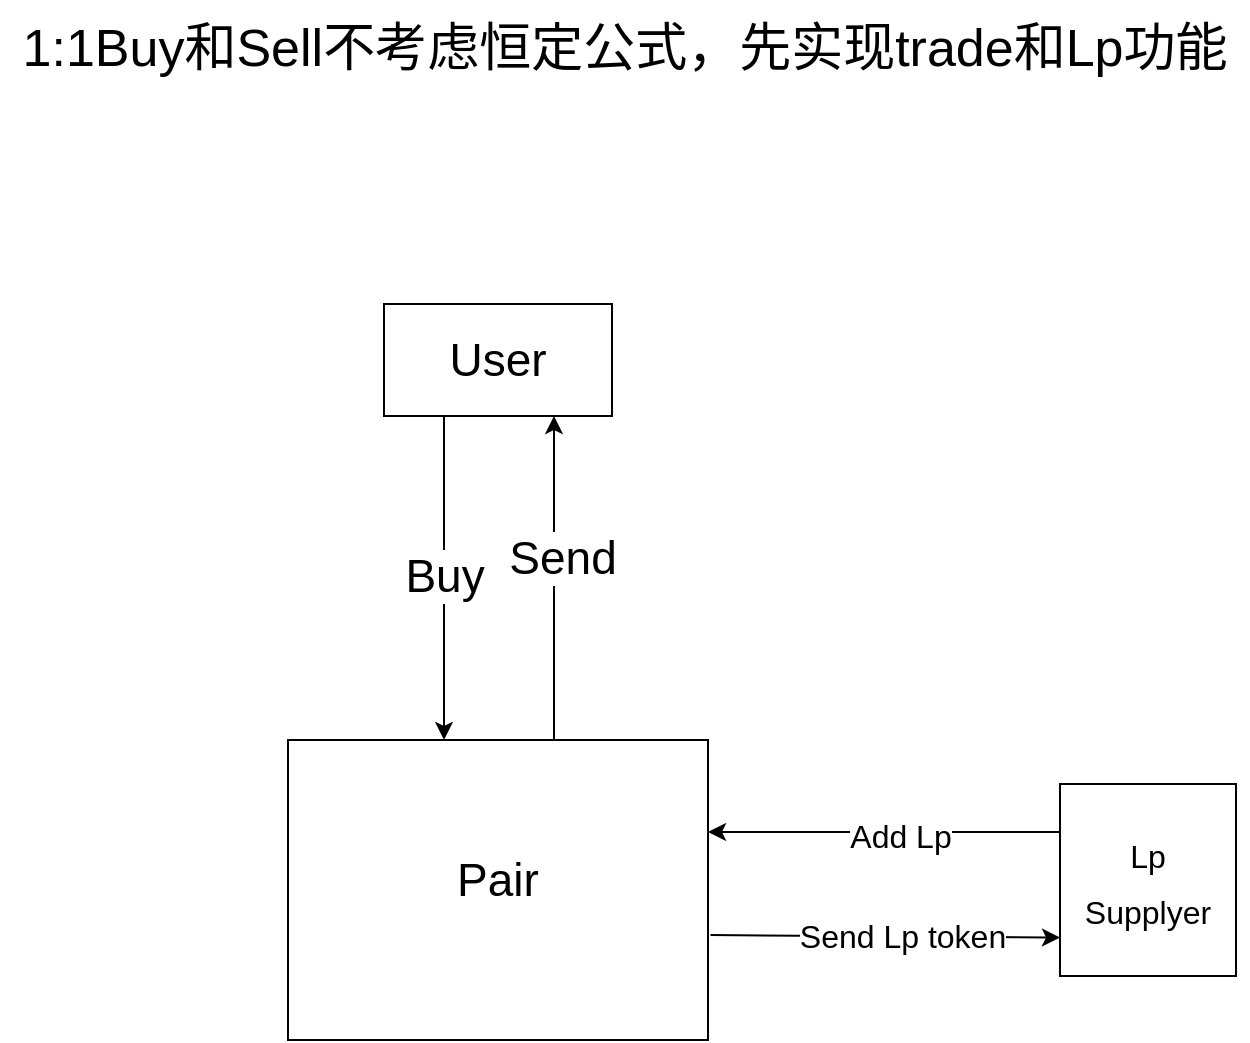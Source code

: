 <mxfile>
    <diagram id="bjyWaKEGDiXJ2DWr5zG6" name="Page-1">
        <mxGraphModel dx="493" dy="1396" grid="1" gridSize="8" guides="1" tooltips="1" connect="1" arrows="1" fold="1" page="1" pageScale="1" pageWidth="850" pageHeight="1100" math="0" shadow="0">
            <root>
                <mxCell id="0"/>
                <mxCell id="1" parent="0"/>
                <mxCell id="11" style="edgeStyle=none;html=1;fontSize=23;exitX=0.5;exitY=0;exitDx=0;exitDy=0;entryX=0.5;entryY=1;entryDx=0;entryDy=0;" parent="1" edge="1">
                    <mxGeometry relative="1" as="geometry">
                        <mxPoint x="341" y="522" as="sourcePoint"/>
                        <mxPoint x="341" y="360" as="targetPoint"/>
                    </mxGeometry>
                </mxCell>
                <mxCell id="12" value="Send" style="edgeLabel;html=1;align=center;verticalAlign=middle;resizable=0;points=[];fontSize=23;" parent="11" vertex="1" connectable="0">
                    <mxGeometry x="0.132" y="-4" relative="1" as="geometry">
                        <mxPoint as="offset"/>
                    </mxGeometry>
                </mxCell>
                <mxCell id="16" style="edgeStyle=none;html=1;exitX=1.006;exitY=0.717;exitDx=0;exitDy=0;entryX=0;entryY=0.904;entryDx=0;entryDy=0;entryPerimeter=0;fontSize=16;exitPerimeter=0;" parent="1" edge="1">
                    <mxGeometry relative="1" as="geometry">
                        <mxPoint x="419.26" y="619.55" as="sourcePoint"/>
                        <mxPoint x="594" y="620.784" as="targetPoint"/>
                        <Array as="points"/>
                    </mxGeometry>
                </mxCell>
                <mxCell id="17" value="Send Lp token" style="edgeLabel;html=1;align=center;verticalAlign=middle;resizable=0;points=[];fontSize=16;" parent="16" vertex="1" connectable="0">
                    <mxGeometry x="-0.206" relative="1" as="geometry">
                        <mxPoint x="26" as="offset"/>
                    </mxGeometry>
                </mxCell>
                <mxCell id="2" value="" style="whiteSpace=wrap;html=1;" parent="1" vertex="1">
                    <mxGeometry x="208" y="522" width="210" height="150" as="geometry"/>
                </mxCell>
                <mxCell id="4" value="Pair" style="text;strokeColor=none;align=center;fillColor=none;html=1;verticalAlign=middle;whiteSpace=wrap;rounded=0;arcSize=22;strokeWidth=1;fontSize=23;" parent="1" vertex="1">
                    <mxGeometry x="273" y="572" width="80" height="40" as="geometry"/>
                </mxCell>
                <mxCell id="7" style="edgeStyle=none;html=1;exitX=0.5;exitY=1;exitDx=0;exitDy=0;entryX=0.5;entryY=0;entryDx=0;entryDy=0;fontSize=23;" parent="1" edge="1">
                    <mxGeometry relative="1" as="geometry">
                        <mxPoint x="286" y="360" as="sourcePoint"/>
                        <mxPoint x="286" y="522" as="targetPoint"/>
                        <Array as="points">
                            <mxPoint x="286" y="440"/>
                        </Array>
                    </mxGeometry>
                </mxCell>
                <mxCell id="9" value="Buy" style="edgeLabel;html=1;align=center;verticalAlign=middle;resizable=0;points=[];fontSize=23;" parent="7" vertex="1" connectable="0">
                    <mxGeometry x="0.256" y="-2" relative="1" as="geometry">
                        <mxPoint x="2" y="-22" as="offset"/>
                    </mxGeometry>
                </mxCell>
                <mxCell id="6" value="User" style="whiteSpace=wrap;html=1;strokeWidth=1;fontSize=23;" parent="1" vertex="1">
                    <mxGeometry x="256" y="304" width="114" height="56" as="geometry"/>
                </mxCell>
                <mxCell id="14" style="edgeStyle=none;html=1;exitX=0;exitY=0.25;exitDx=0;exitDy=0;fontSize=16;" parent="1" source="13" edge="1">
                    <mxGeometry relative="1" as="geometry">
                        <mxPoint x="418" y="568" as="targetPoint"/>
                    </mxGeometry>
                </mxCell>
                <mxCell id="15" value="Add Lp" style="edgeLabel;html=1;align=center;verticalAlign=middle;resizable=0;points=[];fontSize=16;" parent="14" vertex="1" connectable="0">
                    <mxGeometry x="-0.09" y="2" relative="1" as="geometry">
                        <mxPoint as="offset"/>
                    </mxGeometry>
                </mxCell>
                <mxCell id="13" value="&lt;font style=&quot;font-size: 16px;&quot;&gt;Lp&lt;br&gt;Supplyer&lt;/font&gt;" style="whiteSpace=wrap;html=1;strokeWidth=1;fontSize=23;" parent="1" vertex="1">
                    <mxGeometry x="594" y="544" width="88" height="96" as="geometry"/>
                </mxCell>
                <mxCell id="18" value="1:1Buy和Sell不考虑恒定公式，先实现trade和Lp功能" style="text;html=1;align=center;verticalAlign=middle;resizable=0;points=[];autosize=1;strokeColor=none;fillColor=none;fontSize=26;" parent="1" vertex="1">
                    <mxGeometry x="64" y="152" width="624" height="48" as="geometry"/>
                </mxCell>
            </root>
        </mxGraphModel>
    </diagram>
</mxfile>
